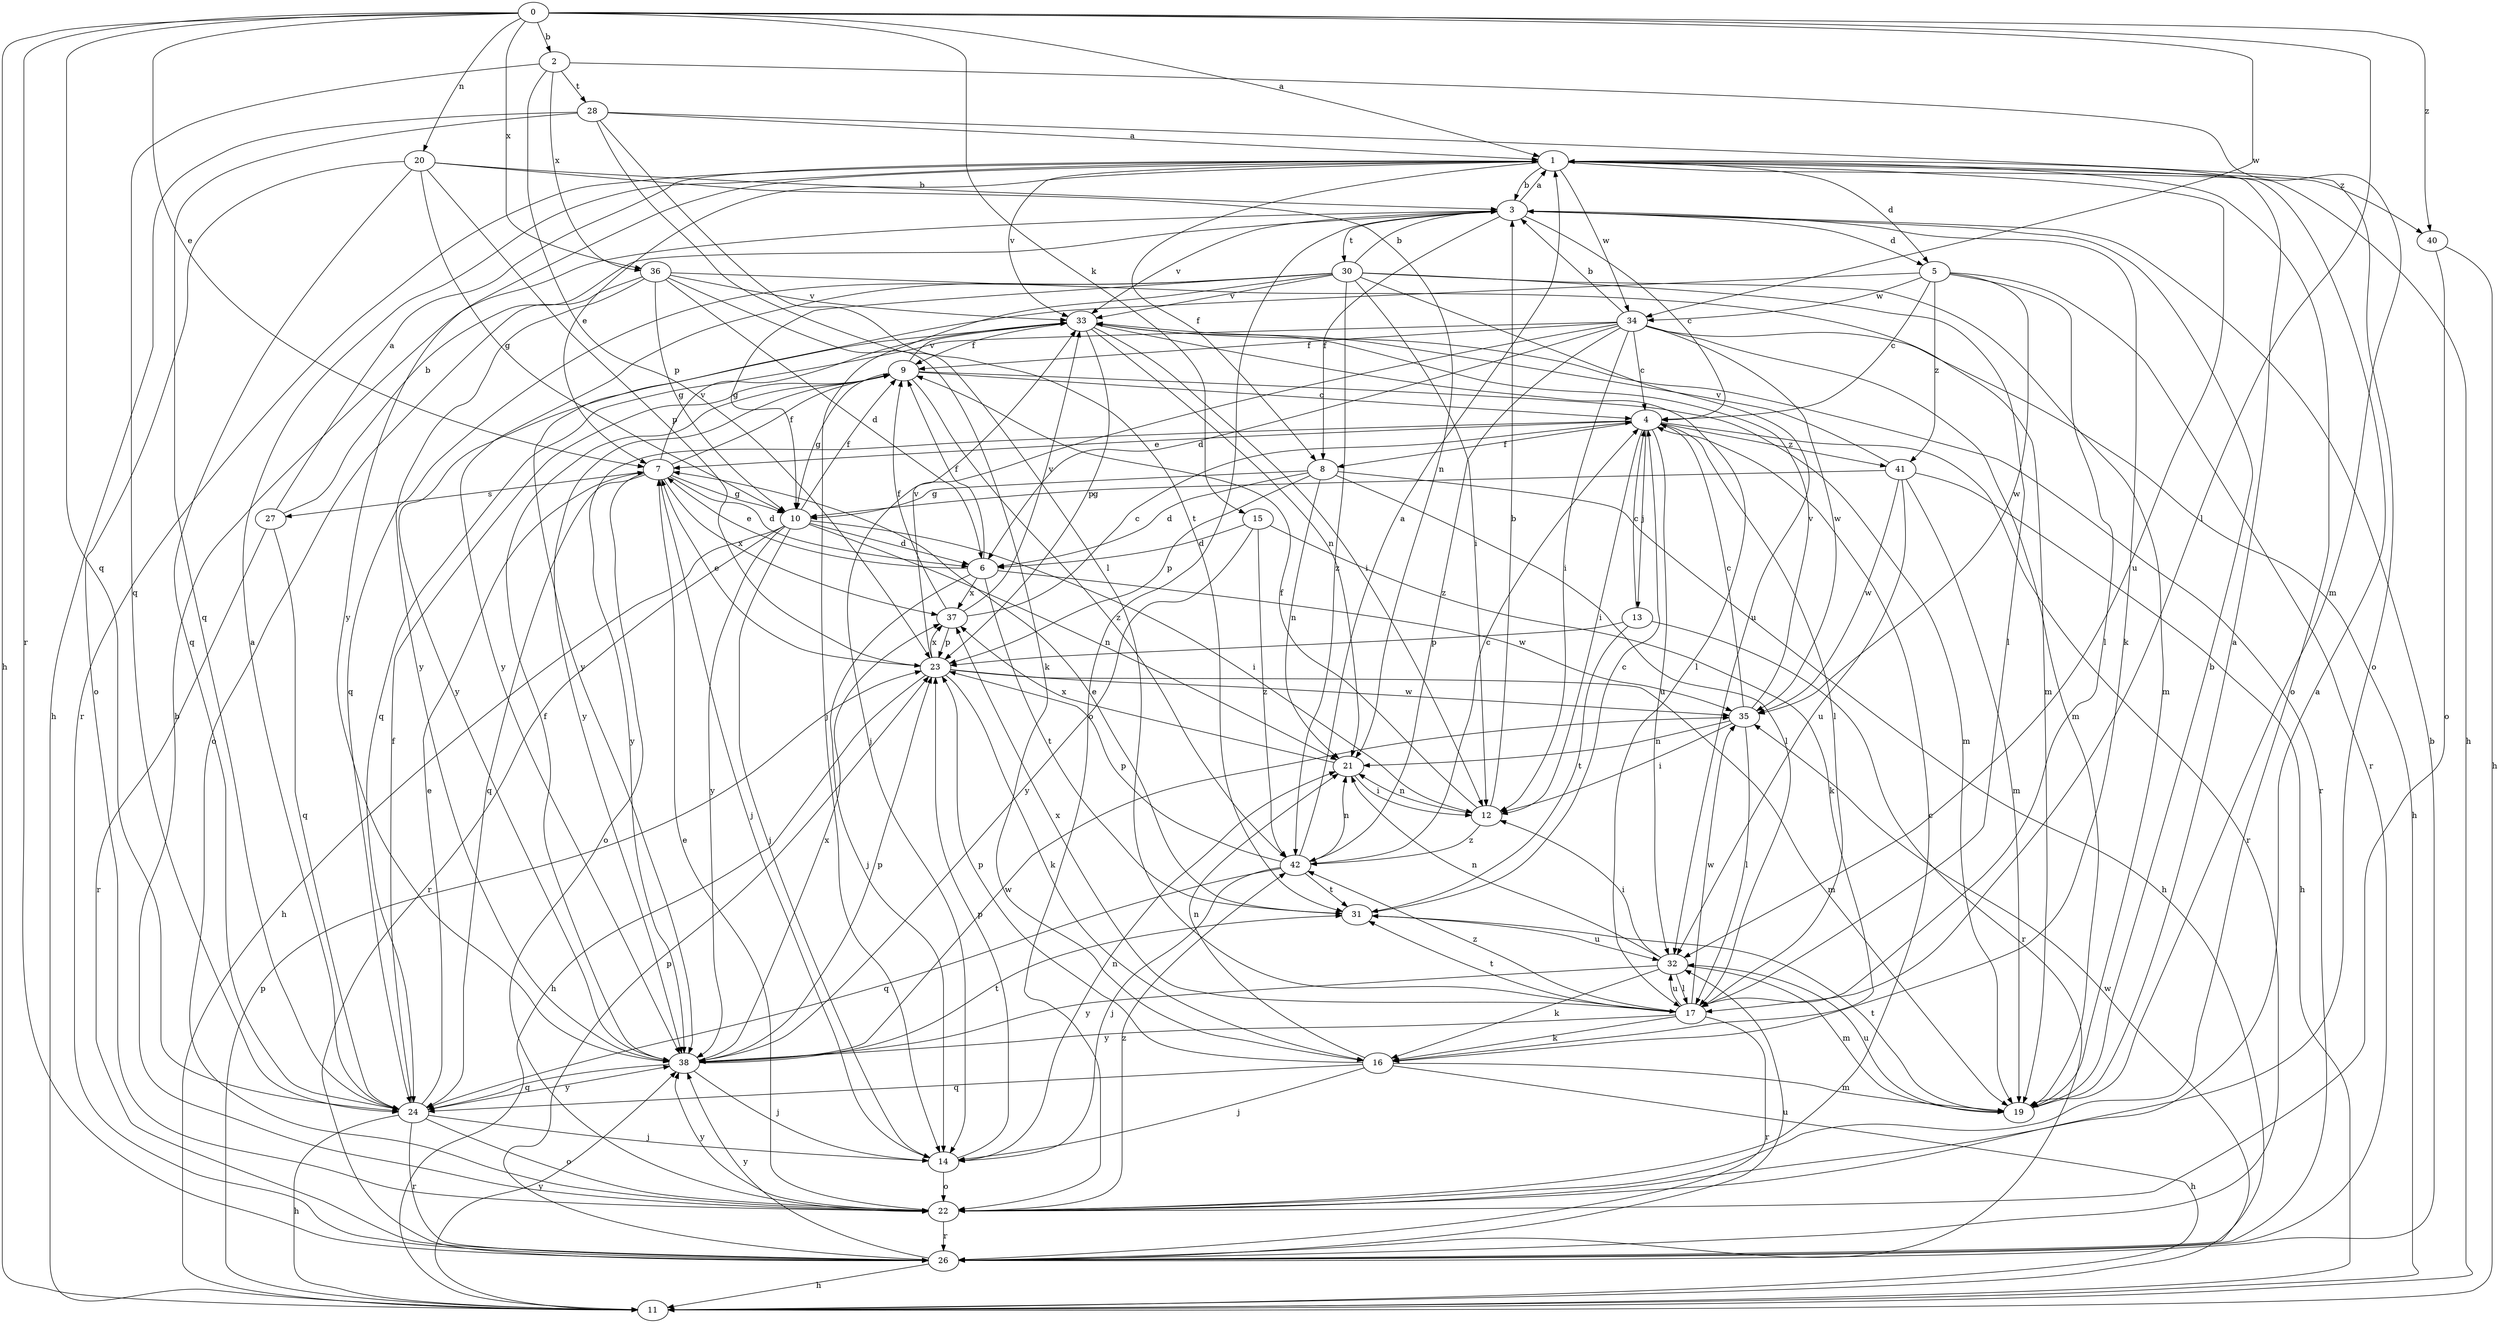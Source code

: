 strict digraph  {
0;
1;
2;
3;
4;
5;
6;
7;
8;
9;
10;
11;
12;
13;
14;
15;
16;
17;
19;
20;
21;
22;
23;
24;
26;
27;
28;
30;
31;
32;
33;
34;
35;
36;
37;
38;
40;
41;
42;
0 -> 1  [label=a];
0 -> 2  [label=b];
0 -> 7  [label=e];
0 -> 11  [label=h];
0 -> 15  [label=k];
0 -> 17  [label=l];
0 -> 20  [label=n];
0 -> 24  [label=q];
0 -> 26  [label=r];
0 -> 34  [label=w];
0 -> 36  [label=x];
0 -> 40  [label=z];
1 -> 3  [label=b];
1 -> 5  [label=d];
1 -> 7  [label=e];
1 -> 8  [label=f];
1 -> 11  [label=h];
1 -> 22  [label=o];
1 -> 26  [label=r];
1 -> 32  [label=u];
1 -> 33  [label=v];
1 -> 34  [label=w];
1 -> 38  [label=y];
1 -> 40  [label=z];
2 -> 19  [label=m];
2 -> 23  [label=p];
2 -> 24  [label=q];
2 -> 28  [label=t];
2 -> 36  [label=x];
3 -> 1  [label=a];
3 -> 4  [label=c];
3 -> 5  [label=d];
3 -> 8  [label=f];
3 -> 16  [label=k];
3 -> 22  [label=o];
3 -> 30  [label=t];
3 -> 33  [label=v];
4 -> 7  [label=e];
4 -> 8  [label=f];
4 -> 12  [label=i];
4 -> 13  [label=j];
4 -> 17  [label=l];
4 -> 26  [label=r];
4 -> 32  [label=u];
4 -> 38  [label=y];
4 -> 41  [label=z];
5 -> 4  [label=c];
5 -> 17  [label=l];
5 -> 26  [label=r];
5 -> 34  [label=w];
5 -> 35  [label=w];
5 -> 38  [label=y];
5 -> 41  [label=z];
6 -> 7  [label=e];
6 -> 9  [label=f];
6 -> 14  [label=j];
6 -> 31  [label=t];
6 -> 35  [label=w];
6 -> 37  [label=x];
7 -> 6  [label=d];
7 -> 9  [label=f];
7 -> 10  [label=g];
7 -> 14  [label=j];
7 -> 22  [label=o];
7 -> 24  [label=q];
7 -> 27  [label=s];
7 -> 33  [label=v];
7 -> 37  [label=x];
8 -> 6  [label=d];
8 -> 10  [label=g];
8 -> 11  [label=h];
8 -> 17  [label=l];
8 -> 21  [label=n];
8 -> 23  [label=p];
9 -> 4  [label=c];
9 -> 10  [label=g];
9 -> 19  [label=m];
9 -> 33  [label=v];
9 -> 38  [label=y];
9 -> 42  [label=z];
10 -> 6  [label=d];
10 -> 9  [label=f];
10 -> 11  [label=h];
10 -> 12  [label=i];
10 -> 14  [label=j];
10 -> 21  [label=n];
10 -> 26  [label=r];
10 -> 38  [label=y];
11 -> 23  [label=p];
11 -> 38  [label=y];
12 -> 3  [label=b];
12 -> 9  [label=f];
12 -> 21  [label=n];
12 -> 42  [label=z];
13 -> 4  [label=c];
13 -> 23  [label=p];
13 -> 26  [label=r];
13 -> 31  [label=t];
14 -> 21  [label=n];
14 -> 22  [label=o];
14 -> 23  [label=p];
15 -> 6  [label=d];
15 -> 16  [label=k];
15 -> 38  [label=y];
15 -> 42  [label=z];
16 -> 11  [label=h];
16 -> 14  [label=j];
16 -> 19  [label=m];
16 -> 21  [label=n];
16 -> 23  [label=p];
16 -> 24  [label=q];
17 -> 16  [label=k];
17 -> 26  [label=r];
17 -> 31  [label=t];
17 -> 32  [label=u];
17 -> 35  [label=w];
17 -> 37  [label=x];
17 -> 38  [label=y];
17 -> 42  [label=z];
19 -> 1  [label=a];
19 -> 3  [label=b];
19 -> 31  [label=t];
19 -> 32  [label=u];
20 -> 3  [label=b];
20 -> 10  [label=g];
20 -> 21  [label=n];
20 -> 22  [label=o];
20 -> 23  [label=p];
20 -> 24  [label=q];
21 -> 12  [label=i];
21 -> 37  [label=x];
22 -> 1  [label=a];
22 -> 3  [label=b];
22 -> 4  [label=c];
22 -> 7  [label=e];
22 -> 26  [label=r];
22 -> 38  [label=y];
22 -> 42  [label=z];
23 -> 7  [label=e];
23 -> 11  [label=h];
23 -> 16  [label=k];
23 -> 19  [label=m];
23 -> 33  [label=v];
23 -> 35  [label=w];
23 -> 37  [label=x];
24 -> 1  [label=a];
24 -> 7  [label=e];
24 -> 9  [label=f];
24 -> 11  [label=h];
24 -> 14  [label=j];
24 -> 22  [label=o];
24 -> 26  [label=r];
24 -> 38  [label=y];
26 -> 3  [label=b];
26 -> 11  [label=h];
26 -> 23  [label=p];
26 -> 32  [label=u];
26 -> 35  [label=w];
26 -> 38  [label=y];
27 -> 1  [label=a];
27 -> 3  [label=b];
27 -> 24  [label=q];
27 -> 26  [label=r];
28 -> 1  [label=a];
28 -> 11  [label=h];
28 -> 17  [label=l];
28 -> 22  [label=o];
28 -> 24  [label=q];
28 -> 31  [label=t];
30 -> 3  [label=b];
30 -> 10  [label=g];
30 -> 12  [label=i];
30 -> 14  [label=j];
30 -> 17  [label=l];
30 -> 19  [label=m];
30 -> 24  [label=q];
30 -> 32  [label=u];
30 -> 33  [label=v];
30 -> 38  [label=y];
30 -> 42  [label=z];
31 -> 4  [label=c];
31 -> 7  [label=e];
31 -> 32  [label=u];
32 -> 12  [label=i];
32 -> 16  [label=k];
32 -> 17  [label=l];
32 -> 19  [label=m];
32 -> 21  [label=n];
32 -> 38  [label=y];
33 -> 9  [label=f];
33 -> 12  [label=i];
33 -> 17  [label=l];
33 -> 21  [label=n];
33 -> 23  [label=p];
33 -> 26  [label=r];
33 -> 38  [label=y];
34 -> 3  [label=b];
34 -> 4  [label=c];
34 -> 6  [label=d];
34 -> 9  [label=f];
34 -> 11  [label=h];
34 -> 12  [label=i];
34 -> 14  [label=j];
34 -> 19  [label=m];
34 -> 24  [label=q];
34 -> 35  [label=w];
34 -> 42  [label=z];
35 -> 4  [label=c];
35 -> 12  [label=i];
35 -> 17  [label=l];
35 -> 21  [label=n];
35 -> 33  [label=v];
36 -> 6  [label=d];
36 -> 10  [label=g];
36 -> 16  [label=k];
36 -> 19  [label=m];
36 -> 22  [label=o];
36 -> 33  [label=v];
36 -> 38  [label=y];
37 -> 4  [label=c];
37 -> 9  [label=f];
37 -> 23  [label=p];
37 -> 33  [label=v];
38 -> 9  [label=f];
38 -> 14  [label=j];
38 -> 23  [label=p];
38 -> 24  [label=q];
38 -> 31  [label=t];
38 -> 35  [label=w];
38 -> 37  [label=x];
40 -> 11  [label=h];
40 -> 22  [label=o];
41 -> 10  [label=g];
41 -> 11  [label=h];
41 -> 19  [label=m];
41 -> 32  [label=u];
41 -> 33  [label=v];
41 -> 35  [label=w];
42 -> 1  [label=a];
42 -> 4  [label=c];
42 -> 14  [label=j];
42 -> 21  [label=n];
42 -> 23  [label=p];
42 -> 24  [label=q];
42 -> 31  [label=t];
}
